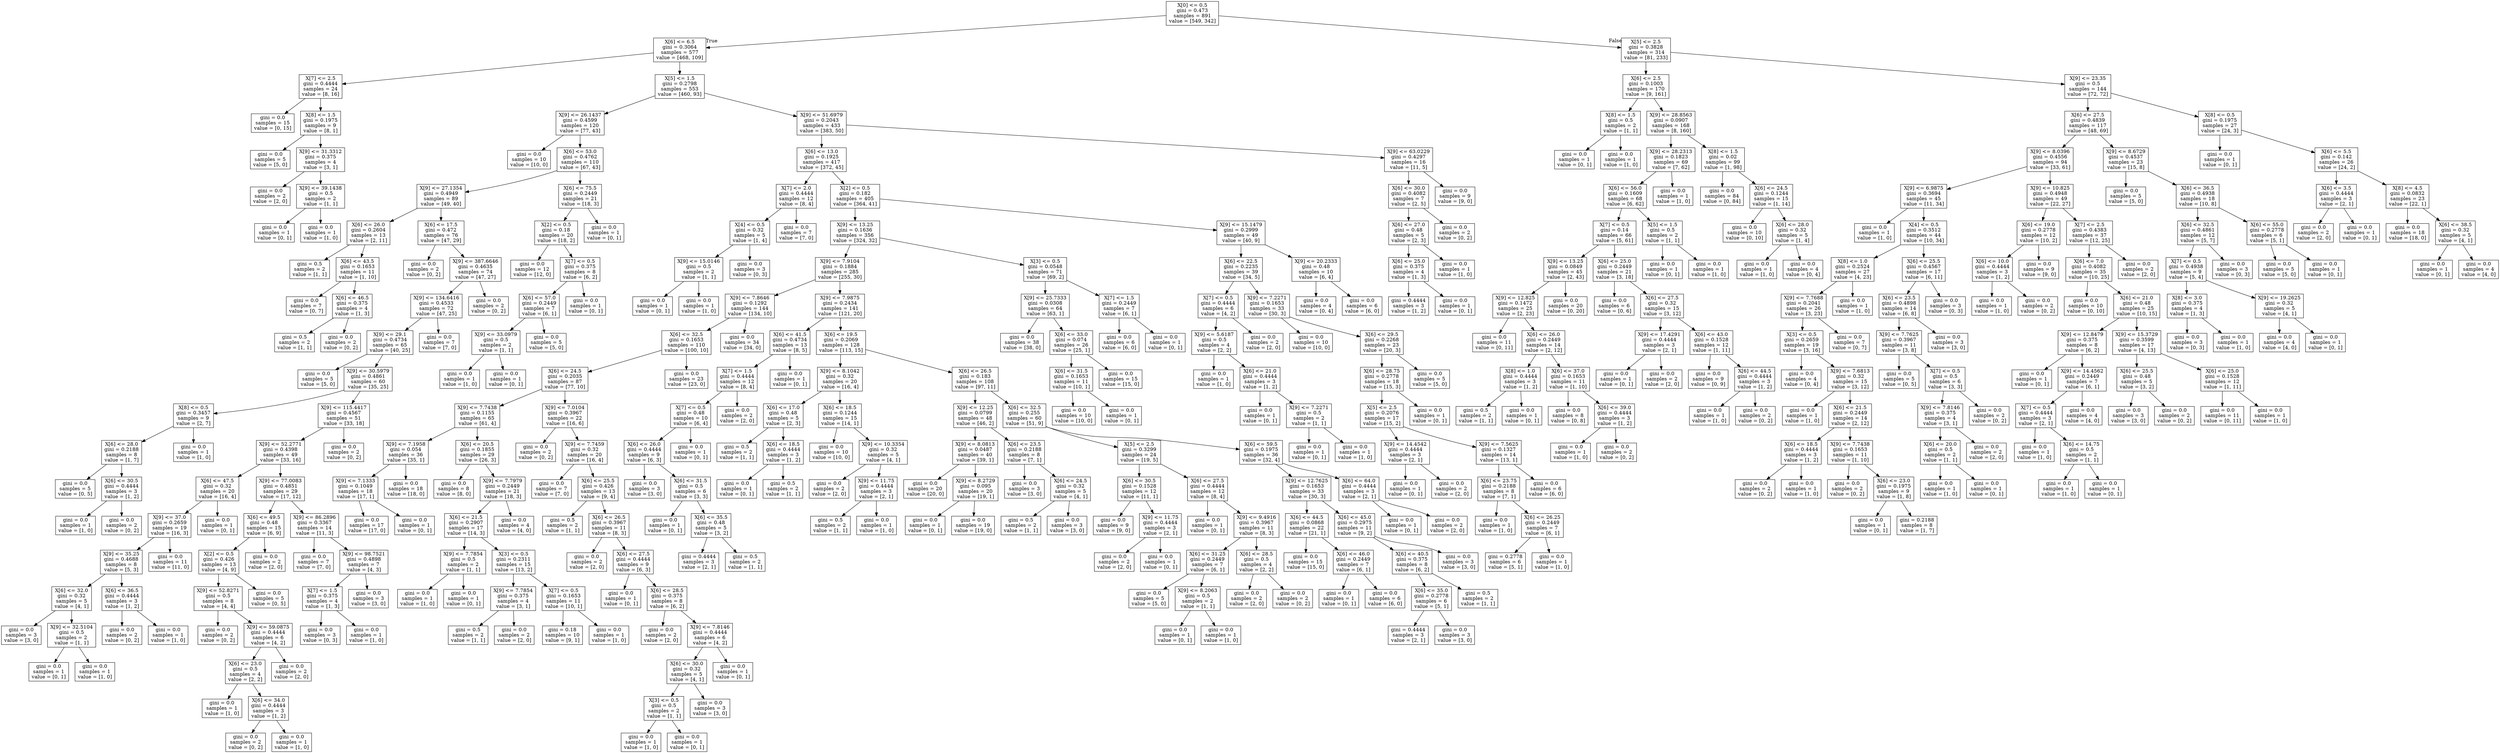 digraph Tree {
node [shape=box] ;
0 [label="X[0] <= 0.5\ngini = 0.473\nsamples = 891\nvalue = [549, 342]"] ;
1 [label="X[6] <= 6.5\ngini = 0.3064\nsamples = 577\nvalue = [468, 109]"] ;
0 -> 1 [labeldistance=2.5, labelangle=45, headlabel="True"] ;
2 [label="X[7] <= 2.5\ngini = 0.4444\nsamples = 24\nvalue = [8, 16]"] ;
1 -> 2 ;
3 [label="gini = 0.0\nsamples = 15\nvalue = [0, 15]"] ;
2 -> 3 ;
4 [label="X[8] <= 1.5\ngini = 0.1975\nsamples = 9\nvalue = [8, 1]"] ;
2 -> 4 ;
5 [label="gini = 0.0\nsamples = 5\nvalue = [5, 0]"] ;
4 -> 5 ;
6 [label="X[9] <= 31.3312\ngini = 0.375\nsamples = 4\nvalue = [3, 1]"] ;
4 -> 6 ;
7 [label="gini = 0.0\nsamples = 2\nvalue = [2, 0]"] ;
6 -> 7 ;
8 [label="X[9] <= 39.1438\ngini = 0.5\nsamples = 2\nvalue = [1, 1]"] ;
6 -> 8 ;
9 [label="gini = 0.0\nsamples = 1\nvalue = [0, 1]"] ;
8 -> 9 ;
10 [label="gini = 0.0\nsamples = 1\nvalue = [1, 0]"] ;
8 -> 10 ;
11 [label="X[5] <= 1.5\ngini = 0.2798\nsamples = 553\nvalue = [460, 93]"] ;
1 -> 11 ;
12 [label="X[9] <= 26.1437\ngini = 0.4599\nsamples = 120\nvalue = [77, 43]"] ;
11 -> 12 ;
13 [label="gini = 0.0\nsamples = 10\nvalue = [10, 0]"] ;
12 -> 13 ;
14 [label="X[6] <= 53.0\ngini = 0.4762\nsamples = 110\nvalue = [67, 43]"] ;
12 -> 14 ;
15 [label="X[9] <= 27.1354\ngini = 0.4949\nsamples = 89\nvalue = [49, 40]"] ;
14 -> 15 ;
16 [label="X[6] <= 26.0\ngini = 0.2604\nsamples = 13\nvalue = [2, 11]"] ;
15 -> 16 ;
17 [label="gini = 0.5\nsamples = 2\nvalue = [1, 1]"] ;
16 -> 17 ;
18 [label="X[6] <= 43.5\ngini = 0.1653\nsamples = 11\nvalue = [1, 10]"] ;
16 -> 18 ;
19 [label="gini = 0.0\nsamples = 7\nvalue = [0, 7]"] ;
18 -> 19 ;
20 [label="X[6] <= 46.5\ngini = 0.375\nsamples = 4\nvalue = [1, 3]"] ;
18 -> 20 ;
21 [label="gini = 0.5\nsamples = 2\nvalue = [1, 1]"] ;
20 -> 21 ;
22 [label="gini = 0.0\nsamples = 2\nvalue = [0, 2]"] ;
20 -> 22 ;
23 [label="X[6] <= 17.5\ngini = 0.472\nsamples = 76\nvalue = [47, 29]"] ;
15 -> 23 ;
24 [label="gini = 0.0\nsamples = 2\nvalue = [0, 2]"] ;
23 -> 24 ;
25 [label="X[9] <= 387.6646\ngini = 0.4635\nsamples = 74\nvalue = [47, 27]"] ;
23 -> 25 ;
26 [label="X[9] <= 134.6416\ngini = 0.4533\nsamples = 72\nvalue = [47, 25]"] ;
25 -> 26 ;
27 [label="X[9] <= 29.1\ngini = 0.4734\nsamples = 65\nvalue = [40, 25]"] ;
26 -> 27 ;
28 [label="gini = 0.0\nsamples = 5\nvalue = [5, 0]"] ;
27 -> 28 ;
29 [label="X[9] <= 30.5979\ngini = 0.4861\nsamples = 60\nvalue = [35, 25]"] ;
27 -> 29 ;
30 [label="X[8] <= 0.5\ngini = 0.3457\nsamples = 9\nvalue = [2, 7]"] ;
29 -> 30 ;
31 [label="X[6] <= 28.0\ngini = 0.2188\nsamples = 8\nvalue = [1, 7]"] ;
30 -> 31 ;
32 [label="gini = 0.0\nsamples = 5\nvalue = [0, 5]"] ;
31 -> 32 ;
33 [label="X[6] <= 30.5\ngini = 0.4444\nsamples = 3\nvalue = [1, 2]"] ;
31 -> 33 ;
34 [label="gini = 0.0\nsamples = 1\nvalue = [1, 0]"] ;
33 -> 34 ;
35 [label="gini = 0.0\nsamples = 2\nvalue = [0, 2]"] ;
33 -> 35 ;
36 [label="gini = 0.0\nsamples = 1\nvalue = [1, 0]"] ;
30 -> 36 ;
37 [label="X[9] <= 115.4417\ngini = 0.4567\nsamples = 51\nvalue = [33, 18]"] ;
29 -> 37 ;
38 [label="X[9] <= 52.2771\ngini = 0.4398\nsamples = 49\nvalue = [33, 16]"] ;
37 -> 38 ;
39 [label="X[6] <= 47.5\ngini = 0.32\nsamples = 20\nvalue = [16, 4]"] ;
38 -> 39 ;
40 [label="X[9] <= 37.0\ngini = 0.2659\nsamples = 19\nvalue = [16, 3]"] ;
39 -> 40 ;
41 [label="X[9] <= 35.25\ngini = 0.4688\nsamples = 8\nvalue = [5, 3]"] ;
40 -> 41 ;
42 [label="X[6] <= 32.0\ngini = 0.32\nsamples = 5\nvalue = [4, 1]"] ;
41 -> 42 ;
43 [label="gini = 0.0\nsamples = 3\nvalue = [3, 0]"] ;
42 -> 43 ;
44 [label="X[9] <= 32.5104\ngini = 0.5\nsamples = 2\nvalue = [1, 1]"] ;
42 -> 44 ;
45 [label="gini = 0.0\nsamples = 1\nvalue = [0, 1]"] ;
44 -> 45 ;
46 [label="gini = 0.0\nsamples = 1\nvalue = [1, 0]"] ;
44 -> 46 ;
47 [label="X[6] <= 36.5\ngini = 0.4444\nsamples = 3\nvalue = [1, 2]"] ;
41 -> 47 ;
48 [label="gini = 0.0\nsamples = 2\nvalue = [0, 2]"] ;
47 -> 48 ;
49 [label="gini = 0.0\nsamples = 1\nvalue = [1, 0]"] ;
47 -> 49 ;
50 [label="gini = 0.0\nsamples = 11\nvalue = [11, 0]"] ;
40 -> 50 ;
51 [label="gini = 0.0\nsamples = 1\nvalue = [0, 1]"] ;
39 -> 51 ;
52 [label="X[9] <= 77.0083\ngini = 0.4851\nsamples = 29\nvalue = [17, 12]"] ;
38 -> 52 ;
53 [label="X[6] <= 49.5\ngini = 0.48\nsamples = 15\nvalue = [6, 9]"] ;
52 -> 53 ;
54 [label="X[2] <= 0.5\ngini = 0.426\nsamples = 13\nvalue = [4, 9]"] ;
53 -> 54 ;
55 [label="X[9] <= 52.8271\ngini = 0.5\nsamples = 8\nvalue = [4, 4]"] ;
54 -> 55 ;
56 [label="gini = 0.0\nsamples = 2\nvalue = [0, 2]"] ;
55 -> 56 ;
57 [label="X[9] <= 59.0875\ngini = 0.4444\nsamples = 6\nvalue = [4, 2]"] ;
55 -> 57 ;
58 [label="X[6] <= 23.0\ngini = 0.5\nsamples = 4\nvalue = [2, 2]"] ;
57 -> 58 ;
59 [label="gini = 0.0\nsamples = 1\nvalue = [1, 0]"] ;
58 -> 59 ;
60 [label="X[6] <= 34.0\ngini = 0.4444\nsamples = 3\nvalue = [1, 2]"] ;
58 -> 60 ;
61 [label="gini = 0.0\nsamples = 2\nvalue = [0, 2]"] ;
60 -> 61 ;
62 [label="gini = 0.0\nsamples = 1\nvalue = [1, 0]"] ;
60 -> 62 ;
63 [label="gini = 0.0\nsamples = 2\nvalue = [2, 0]"] ;
57 -> 63 ;
64 [label="gini = 0.0\nsamples = 5\nvalue = [0, 5]"] ;
54 -> 64 ;
65 [label="gini = 0.0\nsamples = 2\nvalue = [2, 0]"] ;
53 -> 65 ;
66 [label="X[9] <= 86.2896\ngini = 0.3367\nsamples = 14\nvalue = [11, 3]"] ;
52 -> 66 ;
67 [label="gini = 0.0\nsamples = 7\nvalue = [7, 0]"] ;
66 -> 67 ;
68 [label="X[9] <= 98.7521\ngini = 0.4898\nsamples = 7\nvalue = [4, 3]"] ;
66 -> 68 ;
69 [label="X[7] <= 1.5\ngini = 0.375\nsamples = 4\nvalue = [1, 3]"] ;
68 -> 69 ;
70 [label="gini = 0.0\nsamples = 3\nvalue = [0, 3]"] ;
69 -> 70 ;
71 [label="gini = 0.0\nsamples = 1\nvalue = [1, 0]"] ;
69 -> 71 ;
72 [label="gini = 0.0\nsamples = 3\nvalue = [3, 0]"] ;
68 -> 72 ;
73 [label="gini = 0.0\nsamples = 2\nvalue = [0, 2]"] ;
37 -> 73 ;
74 [label="gini = 0.0\nsamples = 7\nvalue = [7, 0]"] ;
26 -> 74 ;
75 [label="gini = 0.0\nsamples = 2\nvalue = [0, 2]"] ;
25 -> 75 ;
76 [label="X[6] <= 75.5\ngini = 0.2449\nsamples = 21\nvalue = [18, 3]"] ;
14 -> 76 ;
77 [label="X[2] <= 0.5\ngini = 0.18\nsamples = 20\nvalue = [18, 2]"] ;
76 -> 77 ;
78 [label="gini = 0.0\nsamples = 12\nvalue = [12, 0]"] ;
77 -> 78 ;
79 [label="X[7] <= 0.5\ngini = 0.375\nsamples = 8\nvalue = [6, 2]"] ;
77 -> 79 ;
80 [label="X[6] <= 57.0\ngini = 0.2449\nsamples = 7\nvalue = [6, 1]"] ;
79 -> 80 ;
81 [label="X[9] <= 33.0979\ngini = 0.5\nsamples = 2\nvalue = [1, 1]"] ;
80 -> 81 ;
82 [label="gini = 0.0\nsamples = 1\nvalue = [1, 0]"] ;
81 -> 82 ;
83 [label="gini = 0.0\nsamples = 1\nvalue = [0, 1]"] ;
81 -> 83 ;
84 [label="gini = 0.0\nsamples = 5\nvalue = [5, 0]"] ;
80 -> 84 ;
85 [label="gini = 0.0\nsamples = 1\nvalue = [0, 1]"] ;
79 -> 85 ;
86 [label="gini = 0.0\nsamples = 1\nvalue = [0, 1]"] ;
76 -> 86 ;
87 [label="X[9] <= 51.6979\ngini = 0.2043\nsamples = 433\nvalue = [383, 50]"] ;
11 -> 87 ;
88 [label="X[6] <= 13.0\ngini = 0.1925\nsamples = 417\nvalue = [372, 45]"] ;
87 -> 88 ;
89 [label="X[7] <= 2.0\ngini = 0.4444\nsamples = 12\nvalue = [8, 4]"] ;
88 -> 89 ;
90 [label="X[4] <= 0.5\ngini = 0.32\nsamples = 5\nvalue = [1, 4]"] ;
89 -> 90 ;
91 [label="X[9] <= 15.0146\ngini = 0.5\nsamples = 2\nvalue = [1, 1]"] ;
90 -> 91 ;
92 [label="gini = 0.0\nsamples = 1\nvalue = [0, 1]"] ;
91 -> 92 ;
93 [label="gini = 0.0\nsamples = 1\nvalue = [1, 0]"] ;
91 -> 93 ;
94 [label="gini = 0.0\nsamples = 3\nvalue = [0, 3]"] ;
90 -> 94 ;
95 [label="gini = 0.0\nsamples = 7\nvalue = [7, 0]"] ;
89 -> 95 ;
96 [label="X[2] <= 0.5\ngini = 0.182\nsamples = 405\nvalue = [364, 41]"] ;
88 -> 96 ;
97 [label="X[9] <= 13.25\ngini = 0.1636\nsamples = 356\nvalue = [324, 32]"] ;
96 -> 97 ;
98 [label="X[9] <= 7.9104\ngini = 0.1884\nsamples = 285\nvalue = [255, 30]"] ;
97 -> 98 ;
99 [label="X[9] <= 7.8646\ngini = 0.1292\nsamples = 144\nvalue = [134, 10]"] ;
98 -> 99 ;
100 [label="X[6] <= 32.5\ngini = 0.1653\nsamples = 110\nvalue = [100, 10]"] ;
99 -> 100 ;
101 [label="X[6] <= 24.5\ngini = 0.2035\nsamples = 87\nvalue = [77, 10]"] ;
100 -> 101 ;
102 [label="X[9] <= 7.7438\ngini = 0.1155\nsamples = 65\nvalue = [61, 4]"] ;
101 -> 102 ;
103 [label="X[9] <= 7.1958\ngini = 0.054\nsamples = 36\nvalue = [35, 1]"] ;
102 -> 103 ;
104 [label="X[9] <= 7.1333\ngini = 0.1049\nsamples = 18\nvalue = [17, 1]"] ;
103 -> 104 ;
105 [label="gini = 0.0\nsamples = 17\nvalue = [17, 0]"] ;
104 -> 105 ;
106 [label="gini = 0.0\nsamples = 1\nvalue = [0, 1]"] ;
104 -> 106 ;
107 [label="gini = 0.0\nsamples = 18\nvalue = [18, 0]"] ;
103 -> 107 ;
108 [label="X[6] <= 20.5\ngini = 0.1855\nsamples = 29\nvalue = [26, 3]"] ;
102 -> 108 ;
109 [label="gini = 0.0\nsamples = 8\nvalue = [8, 0]"] ;
108 -> 109 ;
110 [label="X[9] <= 7.7979\ngini = 0.2449\nsamples = 21\nvalue = [18, 3]"] ;
108 -> 110 ;
111 [label="X[6] <= 21.5\ngini = 0.2907\nsamples = 17\nvalue = [14, 3]"] ;
110 -> 111 ;
112 [label="X[9] <= 7.7854\ngini = 0.5\nsamples = 2\nvalue = [1, 1]"] ;
111 -> 112 ;
113 [label="gini = 0.0\nsamples = 1\nvalue = [1, 0]"] ;
112 -> 113 ;
114 [label="gini = 0.0\nsamples = 1\nvalue = [0, 1]"] ;
112 -> 114 ;
115 [label="X[3] <= 0.5\ngini = 0.2311\nsamples = 15\nvalue = [13, 2]"] ;
111 -> 115 ;
116 [label="X[9] <= 7.7854\ngini = 0.375\nsamples = 4\nvalue = [3, 1]"] ;
115 -> 116 ;
117 [label="gini = 0.5\nsamples = 2\nvalue = [1, 1]"] ;
116 -> 117 ;
118 [label="gini = 0.0\nsamples = 2\nvalue = [2, 0]"] ;
116 -> 118 ;
119 [label="X[7] <= 0.5\ngini = 0.1653\nsamples = 11\nvalue = [10, 1]"] ;
115 -> 119 ;
120 [label="gini = 0.18\nsamples = 10\nvalue = [9, 1]"] ;
119 -> 120 ;
121 [label="gini = 0.0\nsamples = 1\nvalue = [1, 0]"] ;
119 -> 121 ;
122 [label="gini = 0.0\nsamples = 4\nvalue = [4, 0]"] ;
110 -> 122 ;
123 [label="X[9] <= 7.0104\ngini = 0.3967\nsamples = 22\nvalue = [16, 6]"] ;
101 -> 123 ;
124 [label="gini = 0.0\nsamples = 2\nvalue = [0, 2]"] ;
123 -> 124 ;
125 [label="X[9] <= 7.7459\ngini = 0.32\nsamples = 20\nvalue = [16, 4]"] ;
123 -> 125 ;
126 [label="gini = 0.0\nsamples = 7\nvalue = [7, 0]"] ;
125 -> 126 ;
127 [label="X[6] <= 25.5\ngini = 0.426\nsamples = 13\nvalue = [9, 4]"] ;
125 -> 127 ;
128 [label="gini = 0.5\nsamples = 2\nvalue = [1, 1]"] ;
127 -> 128 ;
129 [label="X[6] <= 26.5\ngini = 0.3967\nsamples = 11\nvalue = [8, 3]"] ;
127 -> 129 ;
130 [label="gini = 0.0\nsamples = 2\nvalue = [2, 0]"] ;
129 -> 130 ;
131 [label="X[6] <= 27.5\ngini = 0.4444\nsamples = 9\nvalue = [6, 3]"] ;
129 -> 131 ;
132 [label="gini = 0.0\nsamples = 1\nvalue = [0, 1]"] ;
131 -> 132 ;
133 [label="X[6] <= 28.5\ngini = 0.375\nsamples = 8\nvalue = [6, 2]"] ;
131 -> 133 ;
134 [label="gini = 0.0\nsamples = 2\nvalue = [2, 0]"] ;
133 -> 134 ;
135 [label="X[9] <= 7.8146\ngini = 0.4444\nsamples = 6\nvalue = [4, 2]"] ;
133 -> 135 ;
136 [label="X[6] <= 30.0\ngini = 0.32\nsamples = 5\nvalue = [4, 1]"] ;
135 -> 136 ;
137 [label="X[3] <= 0.5\ngini = 0.5\nsamples = 2\nvalue = [1, 1]"] ;
136 -> 137 ;
138 [label="gini = 0.0\nsamples = 1\nvalue = [1, 0]"] ;
137 -> 138 ;
139 [label="gini = 0.0\nsamples = 1\nvalue = [0, 1]"] ;
137 -> 139 ;
140 [label="gini = 0.0\nsamples = 3\nvalue = [3, 0]"] ;
136 -> 140 ;
141 [label="gini = 0.0\nsamples = 1\nvalue = [0, 1]"] ;
135 -> 141 ;
142 [label="gini = 0.0\nsamples = 23\nvalue = [23, 0]"] ;
100 -> 142 ;
143 [label="gini = 0.0\nsamples = 34\nvalue = [34, 0]"] ;
99 -> 143 ;
144 [label="X[9] <= 7.9875\ngini = 0.2434\nsamples = 141\nvalue = [121, 20]"] ;
98 -> 144 ;
145 [label="X[6] <= 41.5\ngini = 0.4734\nsamples = 13\nvalue = [8, 5]"] ;
144 -> 145 ;
146 [label="X[7] <= 1.5\ngini = 0.4444\nsamples = 12\nvalue = [8, 4]"] ;
145 -> 146 ;
147 [label="X[7] <= 0.5\ngini = 0.48\nsamples = 10\nvalue = [6, 4]"] ;
146 -> 147 ;
148 [label="X[6] <= 26.0\ngini = 0.4444\nsamples = 9\nvalue = [6, 3]"] ;
147 -> 148 ;
149 [label="gini = 0.0\nsamples = 3\nvalue = [3, 0]"] ;
148 -> 149 ;
150 [label="X[6] <= 31.5\ngini = 0.5\nsamples = 6\nvalue = [3, 3]"] ;
148 -> 150 ;
151 [label="gini = 0.0\nsamples = 1\nvalue = [0, 1]"] ;
150 -> 151 ;
152 [label="X[6] <= 35.5\ngini = 0.48\nsamples = 5\nvalue = [3, 2]"] ;
150 -> 152 ;
153 [label="gini = 0.4444\nsamples = 3\nvalue = [2, 1]"] ;
152 -> 153 ;
154 [label="gini = 0.5\nsamples = 2\nvalue = [1, 1]"] ;
152 -> 154 ;
155 [label="gini = 0.0\nsamples = 1\nvalue = [0, 1]"] ;
147 -> 155 ;
156 [label="gini = 0.0\nsamples = 2\nvalue = [2, 0]"] ;
146 -> 156 ;
157 [label="gini = 0.0\nsamples = 1\nvalue = [0, 1]"] ;
145 -> 157 ;
158 [label="X[6] <= 19.5\ngini = 0.2069\nsamples = 128\nvalue = [113, 15]"] ;
144 -> 158 ;
159 [label="X[9] <= 8.1042\ngini = 0.32\nsamples = 20\nvalue = [16, 4]"] ;
158 -> 159 ;
160 [label="X[6] <= 17.0\ngini = 0.48\nsamples = 5\nvalue = [2, 3]"] ;
159 -> 160 ;
161 [label="gini = 0.5\nsamples = 2\nvalue = [1, 1]"] ;
160 -> 161 ;
162 [label="X[6] <= 18.5\ngini = 0.4444\nsamples = 3\nvalue = [1, 2]"] ;
160 -> 162 ;
163 [label="gini = 0.0\nsamples = 1\nvalue = [0, 1]"] ;
162 -> 163 ;
164 [label="gini = 0.5\nsamples = 2\nvalue = [1, 1]"] ;
162 -> 164 ;
165 [label="X[6] <= 18.5\ngini = 0.1244\nsamples = 15\nvalue = [14, 1]"] ;
159 -> 165 ;
166 [label="gini = 0.0\nsamples = 10\nvalue = [10, 0]"] ;
165 -> 166 ;
167 [label="X[9] <= 10.3354\ngini = 0.32\nsamples = 5\nvalue = [4, 1]"] ;
165 -> 167 ;
168 [label="gini = 0.0\nsamples = 2\nvalue = [2, 0]"] ;
167 -> 168 ;
169 [label="X[9] <= 11.75\ngini = 0.4444\nsamples = 3\nvalue = [2, 1]"] ;
167 -> 169 ;
170 [label="gini = 0.5\nsamples = 2\nvalue = [1, 1]"] ;
169 -> 170 ;
171 [label="gini = 0.0\nsamples = 1\nvalue = [1, 0]"] ;
169 -> 171 ;
172 [label="X[6] <= 26.5\ngini = 0.183\nsamples = 108\nvalue = [97, 11]"] ;
158 -> 172 ;
173 [label="X[9] <= 12.25\ngini = 0.0799\nsamples = 48\nvalue = [46, 2]"] ;
172 -> 173 ;
174 [label="X[9] <= 8.0813\ngini = 0.0487\nsamples = 40\nvalue = [39, 1]"] ;
173 -> 174 ;
175 [label="gini = 0.0\nsamples = 20\nvalue = [20, 0]"] ;
174 -> 175 ;
176 [label="X[9] <= 8.2729\ngini = 0.095\nsamples = 20\nvalue = [19, 1]"] ;
174 -> 176 ;
177 [label="gini = 0.0\nsamples = 1\nvalue = [0, 1]"] ;
176 -> 177 ;
178 [label="gini = 0.0\nsamples = 19\nvalue = [19, 0]"] ;
176 -> 178 ;
179 [label="X[6] <= 23.5\ngini = 0.2188\nsamples = 8\nvalue = [7, 1]"] ;
173 -> 179 ;
180 [label="gini = 0.0\nsamples = 3\nvalue = [3, 0]"] ;
179 -> 180 ;
181 [label="X[6] <= 24.5\ngini = 0.32\nsamples = 5\nvalue = [4, 1]"] ;
179 -> 181 ;
182 [label="gini = 0.5\nsamples = 2\nvalue = [1, 1]"] ;
181 -> 182 ;
183 [label="gini = 0.0\nsamples = 3\nvalue = [3, 0]"] ;
181 -> 183 ;
184 [label="X[6] <= 32.5\ngini = 0.255\nsamples = 60\nvalue = [51, 9]"] ;
172 -> 184 ;
185 [label="X[5] <= 2.5\ngini = 0.3299\nsamples = 24\nvalue = [19, 5]"] ;
184 -> 185 ;
186 [label="X[6] <= 30.5\ngini = 0.1528\nsamples = 12\nvalue = [11, 1]"] ;
185 -> 186 ;
187 [label="gini = 0.0\nsamples = 9\nvalue = [9, 0]"] ;
186 -> 187 ;
188 [label="X[9] <= 11.75\ngini = 0.4444\nsamples = 3\nvalue = [2, 1]"] ;
186 -> 188 ;
189 [label="gini = 0.0\nsamples = 2\nvalue = [2, 0]"] ;
188 -> 189 ;
190 [label="gini = 0.0\nsamples = 1\nvalue = [0, 1]"] ;
188 -> 190 ;
191 [label="X[6] <= 27.5\ngini = 0.4444\nsamples = 12\nvalue = [8, 4]"] ;
185 -> 191 ;
192 [label="gini = 0.0\nsamples = 1\nvalue = [0, 1]"] ;
191 -> 192 ;
193 [label="X[9] <= 9.4916\ngini = 0.3967\nsamples = 11\nvalue = [8, 3]"] ;
191 -> 193 ;
194 [label="X[6] <= 31.25\ngini = 0.2449\nsamples = 7\nvalue = [6, 1]"] ;
193 -> 194 ;
195 [label="gini = 0.0\nsamples = 5\nvalue = [5, 0]"] ;
194 -> 195 ;
196 [label="X[9] <= 8.2063\ngini = 0.5\nsamples = 2\nvalue = [1, 1]"] ;
194 -> 196 ;
197 [label="gini = 0.0\nsamples = 1\nvalue = [0, 1]"] ;
196 -> 197 ;
198 [label="gini = 0.0\nsamples = 1\nvalue = [1, 0]"] ;
196 -> 198 ;
199 [label="X[6] <= 28.5\ngini = 0.5\nsamples = 4\nvalue = [2, 2]"] ;
193 -> 199 ;
200 [label="gini = 0.0\nsamples = 2\nvalue = [2, 0]"] ;
199 -> 200 ;
201 [label="gini = 0.0\nsamples = 2\nvalue = [0, 2]"] ;
199 -> 201 ;
202 [label="X[6] <= 59.5\ngini = 0.1975\nsamples = 36\nvalue = [32, 4]"] ;
184 -> 202 ;
203 [label="X[9] <= 12.7625\ngini = 0.1653\nsamples = 33\nvalue = [30, 3]"] ;
202 -> 203 ;
204 [label="X[6] <= 44.5\ngini = 0.0868\nsamples = 22\nvalue = [21, 1]"] ;
203 -> 204 ;
205 [label="gini = 0.0\nsamples = 15\nvalue = [15, 0]"] ;
204 -> 205 ;
206 [label="X[6] <= 46.0\ngini = 0.2449\nsamples = 7\nvalue = [6, 1]"] ;
204 -> 206 ;
207 [label="gini = 0.0\nsamples = 1\nvalue = [0, 1]"] ;
206 -> 207 ;
208 [label="gini = 0.0\nsamples = 6\nvalue = [6, 0]"] ;
206 -> 208 ;
209 [label="X[6] <= 45.0\ngini = 0.2975\nsamples = 11\nvalue = [9, 2]"] ;
203 -> 209 ;
210 [label="X[6] <= 40.5\ngini = 0.375\nsamples = 8\nvalue = [6, 2]"] ;
209 -> 210 ;
211 [label="X[6] <= 35.0\ngini = 0.2778\nsamples = 6\nvalue = [5, 1]"] ;
210 -> 211 ;
212 [label="gini = 0.4444\nsamples = 3\nvalue = [2, 1]"] ;
211 -> 212 ;
213 [label="gini = 0.0\nsamples = 3\nvalue = [3, 0]"] ;
211 -> 213 ;
214 [label="gini = 0.5\nsamples = 2\nvalue = [1, 1]"] ;
210 -> 214 ;
215 [label="gini = 0.0\nsamples = 3\nvalue = [3, 0]"] ;
209 -> 215 ;
216 [label="X[6] <= 64.0\ngini = 0.4444\nsamples = 3\nvalue = [2, 1]"] ;
202 -> 216 ;
217 [label="gini = 0.0\nsamples = 1\nvalue = [0, 1]"] ;
216 -> 217 ;
218 [label="gini = 0.0\nsamples = 2\nvalue = [2, 0]"] ;
216 -> 218 ;
219 [label="X[3] <= 0.5\ngini = 0.0548\nsamples = 71\nvalue = [69, 2]"] ;
97 -> 219 ;
220 [label="X[9] <= 25.7333\ngini = 0.0308\nsamples = 64\nvalue = [63, 1]"] ;
219 -> 220 ;
221 [label="gini = 0.0\nsamples = 38\nvalue = [38, 0]"] ;
220 -> 221 ;
222 [label="X[6] <= 33.0\ngini = 0.074\nsamples = 26\nvalue = [25, 1]"] ;
220 -> 222 ;
223 [label="X[6] <= 31.5\ngini = 0.1653\nsamples = 11\nvalue = [10, 1]"] ;
222 -> 223 ;
224 [label="gini = 0.0\nsamples = 10\nvalue = [10, 0]"] ;
223 -> 224 ;
225 [label="gini = 0.0\nsamples = 1\nvalue = [0, 1]"] ;
223 -> 225 ;
226 [label="gini = 0.0\nsamples = 15\nvalue = [15, 0]"] ;
222 -> 226 ;
227 [label="X[7] <= 1.5\ngini = 0.2449\nsamples = 7\nvalue = [6, 1]"] ;
219 -> 227 ;
228 [label="gini = 0.0\nsamples = 6\nvalue = [6, 0]"] ;
227 -> 228 ;
229 [label="gini = 0.0\nsamples = 1\nvalue = [0, 1]"] ;
227 -> 229 ;
230 [label="X[9] <= 15.1479\ngini = 0.2999\nsamples = 49\nvalue = [40, 9]"] ;
96 -> 230 ;
231 [label="X[6] <= 22.5\ngini = 0.2235\nsamples = 39\nvalue = [34, 5]"] ;
230 -> 231 ;
232 [label="X[7] <= 0.5\ngini = 0.4444\nsamples = 6\nvalue = [4, 2]"] ;
231 -> 232 ;
233 [label="X[9] <= 5.6187\ngini = 0.5\nsamples = 4\nvalue = [2, 2]"] ;
232 -> 233 ;
234 [label="gini = 0.0\nsamples = 1\nvalue = [1, 0]"] ;
233 -> 234 ;
235 [label="X[6] <= 21.0\ngini = 0.4444\nsamples = 3\nvalue = [1, 2]"] ;
233 -> 235 ;
236 [label="gini = 0.0\nsamples = 1\nvalue = [0, 1]"] ;
235 -> 236 ;
237 [label="X[9] <= 7.2271\ngini = 0.5\nsamples = 2\nvalue = [1, 1]"] ;
235 -> 237 ;
238 [label="gini = 0.0\nsamples = 1\nvalue = [0, 1]"] ;
237 -> 238 ;
239 [label="gini = 0.0\nsamples = 1\nvalue = [1, 0]"] ;
237 -> 239 ;
240 [label="gini = 0.0\nsamples = 2\nvalue = [2, 0]"] ;
232 -> 240 ;
241 [label="X[9] <= 7.2271\ngini = 0.1653\nsamples = 33\nvalue = [30, 3]"] ;
231 -> 241 ;
242 [label="gini = 0.0\nsamples = 10\nvalue = [10, 0]"] ;
241 -> 242 ;
243 [label="X[6] <= 29.5\ngini = 0.2268\nsamples = 23\nvalue = [20, 3]"] ;
241 -> 243 ;
244 [label="X[6] <= 28.75\ngini = 0.2778\nsamples = 18\nvalue = [15, 3]"] ;
243 -> 244 ;
245 [label="X[5] <= 2.5\ngini = 0.2076\nsamples = 17\nvalue = [15, 2]"] ;
244 -> 245 ;
246 [label="X[9] <= 14.4542\ngini = 0.4444\nsamples = 3\nvalue = [2, 1]"] ;
245 -> 246 ;
247 [label="gini = 0.0\nsamples = 1\nvalue = [0, 1]"] ;
246 -> 247 ;
248 [label="gini = 0.0\nsamples = 2\nvalue = [2, 0]"] ;
246 -> 248 ;
249 [label="X[9] <= 7.5625\ngini = 0.1327\nsamples = 14\nvalue = [13, 1]"] ;
245 -> 249 ;
250 [label="X[6] <= 23.75\ngini = 0.2188\nsamples = 8\nvalue = [7, 1]"] ;
249 -> 250 ;
251 [label="gini = 0.0\nsamples = 1\nvalue = [1, 0]"] ;
250 -> 251 ;
252 [label="X[6] <= 26.25\ngini = 0.2449\nsamples = 7\nvalue = [6, 1]"] ;
250 -> 252 ;
253 [label="gini = 0.2778\nsamples = 6\nvalue = [5, 1]"] ;
252 -> 253 ;
254 [label="gini = 0.0\nsamples = 1\nvalue = [1, 0]"] ;
252 -> 254 ;
255 [label="gini = 0.0\nsamples = 6\nvalue = [6, 0]"] ;
249 -> 255 ;
256 [label="gini = 0.0\nsamples = 1\nvalue = [0, 1]"] ;
244 -> 256 ;
257 [label="gini = 0.0\nsamples = 5\nvalue = [5, 0]"] ;
243 -> 257 ;
258 [label="X[9] <= 20.2333\ngini = 0.48\nsamples = 10\nvalue = [6, 4]"] ;
230 -> 258 ;
259 [label="gini = 0.0\nsamples = 4\nvalue = [0, 4]"] ;
258 -> 259 ;
260 [label="gini = 0.0\nsamples = 6\nvalue = [6, 0]"] ;
258 -> 260 ;
261 [label="X[9] <= 63.0229\ngini = 0.4297\nsamples = 16\nvalue = [11, 5]"] ;
87 -> 261 ;
262 [label="X[6] <= 30.0\ngini = 0.4082\nsamples = 7\nvalue = [2, 5]"] ;
261 -> 262 ;
263 [label="X[6] <= 27.0\ngini = 0.48\nsamples = 5\nvalue = [2, 3]"] ;
262 -> 263 ;
264 [label="X[6] <= 25.0\ngini = 0.375\nsamples = 4\nvalue = [1, 3]"] ;
263 -> 264 ;
265 [label="gini = 0.4444\nsamples = 3\nvalue = [1, 2]"] ;
264 -> 265 ;
266 [label="gini = 0.0\nsamples = 1\nvalue = [0, 1]"] ;
264 -> 266 ;
267 [label="gini = 0.0\nsamples = 1\nvalue = [1, 0]"] ;
263 -> 267 ;
268 [label="gini = 0.0\nsamples = 2\nvalue = [0, 2]"] ;
262 -> 268 ;
269 [label="gini = 0.0\nsamples = 9\nvalue = [9, 0]"] ;
261 -> 269 ;
270 [label="X[5] <= 2.5\ngini = 0.3828\nsamples = 314\nvalue = [81, 233]"] ;
0 -> 270 [labeldistance=2.5, labelangle=-45, headlabel="False"] ;
271 [label="X[6] <= 2.5\ngini = 0.1003\nsamples = 170\nvalue = [9, 161]"] ;
270 -> 271 ;
272 [label="X[8] <= 1.5\ngini = 0.5\nsamples = 2\nvalue = [1, 1]"] ;
271 -> 272 ;
273 [label="gini = 0.0\nsamples = 1\nvalue = [0, 1]"] ;
272 -> 273 ;
274 [label="gini = 0.0\nsamples = 1\nvalue = [1, 0]"] ;
272 -> 274 ;
275 [label="X[9] <= 28.8563\ngini = 0.0907\nsamples = 168\nvalue = [8, 160]"] ;
271 -> 275 ;
276 [label="X[9] <= 28.2313\ngini = 0.1823\nsamples = 69\nvalue = [7, 62]"] ;
275 -> 276 ;
277 [label="X[6] <= 56.0\ngini = 0.1609\nsamples = 68\nvalue = [6, 62]"] ;
276 -> 277 ;
278 [label="X[7] <= 0.5\ngini = 0.14\nsamples = 66\nvalue = [5, 61]"] ;
277 -> 278 ;
279 [label="X[9] <= 13.25\ngini = 0.0849\nsamples = 45\nvalue = [2, 43]"] ;
278 -> 279 ;
280 [label="X[9] <= 12.825\ngini = 0.1472\nsamples = 25\nvalue = [2, 23]"] ;
279 -> 280 ;
281 [label="gini = 0.0\nsamples = 11\nvalue = [0, 11]"] ;
280 -> 281 ;
282 [label="X[6] <= 26.0\ngini = 0.2449\nsamples = 14\nvalue = [2, 12]"] ;
280 -> 282 ;
283 [label="X[8] <= 1.0\ngini = 0.4444\nsamples = 3\nvalue = [1, 2]"] ;
282 -> 283 ;
284 [label="gini = 0.5\nsamples = 2\nvalue = [1, 1]"] ;
283 -> 284 ;
285 [label="gini = 0.0\nsamples = 1\nvalue = [0, 1]"] ;
283 -> 285 ;
286 [label="X[6] <= 37.0\ngini = 0.1653\nsamples = 11\nvalue = [1, 10]"] ;
282 -> 286 ;
287 [label="gini = 0.0\nsamples = 8\nvalue = [0, 8]"] ;
286 -> 287 ;
288 [label="X[6] <= 39.0\ngini = 0.4444\nsamples = 3\nvalue = [1, 2]"] ;
286 -> 288 ;
289 [label="gini = 0.0\nsamples = 1\nvalue = [1, 0]"] ;
288 -> 289 ;
290 [label="gini = 0.0\nsamples = 2\nvalue = [0, 2]"] ;
288 -> 290 ;
291 [label="gini = 0.0\nsamples = 20\nvalue = [0, 20]"] ;
279 -> 291 ;
292 [label="X[6] <= 25.0\ngini = 0.2449\nsamples = 21\nvalue = [3, 18]"] ;
278 -> 292 ;
293 [label="gini = 0.0\nsamples = 6\nvalue = [0, 6]"] ;
292 -> 293 ;
294 [label="X[6] <= 27.5\ngini = 0.32\nsamples = 15\nvalue = [3, 12]"] ;
292 -> 294 ;
295 [label="X[9] <= 17.4291\ngini = 0.4444\nsamples = 3\nvalue = [2, 1]"] ;
294 -> 295 ;
296 [label="gini = 0.0\nsamples = 1\nvalue = [0, 1]"] ;
295 -> 296 ;
297 [label="gini = 0.0\nsamples = 2\nvalue = [2, 0]"] ;
295 -> 297 ;
298 [label="X[6] <= 43.0\ngini = 0.1528\nsamples = 12\nvalue = [1, 11]"] ;
294 -> 298 ;
299 [label="gini = 0.0\nsamples = 9\nvalue = [0, 9]"] ;
298 -> 299 ;
300 [label="X[6] <= 44.5\ngini = 0.4444\nsamples = 3\nvalue = [1, 2]"] ;
298 -> 300 ;
301 [label="gini = 0.0\nsamples = 1\nvalue = [1, 0]"] ;
300 -> 301 ;
302 [label="gini = 0.0\nsamples = 2\nvalue = [0, 2]"] ;
300 -> 302 ;
303 [label="X[5] <= 1.5\ngini = 0.5\nsamples = 2\nvalue = [1, 1]"] ;
277 -> 303 ;
304 [label="gini = 0.0\nsamples = 1\nvalue = [0, 1]"] ;
303 -> 304 ;
305 [label="gini = 0.0\nsamples = 1\nvalue = [1, 0]"] ;
303 -> 305 ;
306 [label="gini = 0.0\nsamples = 1\nvalue = [1, 0]"] ;
276 -> 306 ;
307 [label="X[8] <= 1.5\ngini = 0.02\nsamples = 99\nvalue = [1, 98]"] ;
275 -> 307 ;
308 [label="gini = 0.0\nsamples = 84\nvalue = [0, 84]"] ;
307 -> 308 ;
309 [label="X[6] <= 24.5\ngini = 0.1244\nsamples = 15\nvalue = [1, 14]"] ;
307 -> 309 ;
310 [label="gini = 0.0\nsamples = 10\nvalue = [0, 10]"] ;
309 -> 310 ;
311 [label="X[6] <= 28.0\ngini = 0.32\nsamples = 5\nvalue = [1, 4]"] ;
309 -> 311 ;
312 [label="gini = 0.0\nsamples = 1\nvalue = [1, 0]"] ;
311 -> 312 ;
313 [label="gini = 0.0\nsamples = 4\nvalue = [0, 4]"] ;
311 -> 313 ;
314 [label="X[9] <= 23.35\ngini = 0.5\nsamples = 144\nvalue = [72, 72]"] ;
270 -> 314 ;
315 [label="X[6] <= 27.5\ngini = 0.4839\nsamples = 117\nvalue = [48, 69]"] ;
314 -> 315 ;
316 [label="X[9] <= 8.0396\ngini = 0.4556\nsamples = 94\nvalue = [33, 61]"] ;
315 -> 316 ;
317 [label="X[9] <= 6.9875\ngini = 0.3694\nsamples = 45\nvalue = [11, 34]"] ;
316 -> 317 ;
318 [label="gini = 0.0\nsamples = 1\nvalue = [1, 0]"] ;
317 -> 318 ;
319 [label="X[4] <= 0.5\ngini = 0.3512\nsamples = 44\nvalue = [10, 34]"] ;
317 -> 319 ;
320 [label="X[8] <= 1.0\ngini = 0.2524\nsamples = 27\nvalue = [4, 23]"] ;
319 -> 320 ;
321 [label="X[9] <= 7.7688\ngini = 0.2041\nsamples = 26\nvalue = [3, 23]"] ;
320 -> 321 ;
322 [label="X[3] <= 0.5\ngini = 0.2659\nsamples = 19\nvalue = [3, 16]"] ;
321 -> 322 ;
323 [label="gini = 0.0\nsamples = 4\nvalue = [0, 4]"] ;
322 -> 323 ;
324 [label="X[9] <= 7.6813\ngini = 0.32\nsamples = 15\nvalue = [3, 12]"] ;
322 -> 324 ;
325 [label="gini = 0.0\nsamples = 1\nvalue = [1, 0]"] ;
324 -> 325 ;
326 [label="X[6] <= 21.5\ngini = 0.2449\nsamples = 14\nvalue = [2, 12]"] ;
324 -> 326 ;
327 [label="X[6] <= 18.5\ngini = 0.4444\nsamples = 3\nvalue = [1, 2]"] ;
326 -> 327 ;
328 [label="gini = 0.0\nsamples = 2\nvalue = [0, 2]"] ;
327 -> 328 ;
329 [label="gini = 0.0\nsamples = 1\nvalue = [1, 0]"] ;
327 -> 329 ;
330 [label="X[9] <= 7.7438\ngini = 0.1653\nsamples = 11\nvalue = [1, 10]"] ;
326 -> 330 ;
331 [label="gini = 0.0\nsamples = 2\nvalue = [0, 2]"] ;
330 -> 331 ;
332 [label="X[6] <= 23.0\ngini = 0.1975\nsamples = 9\nvalue = [1, 8]"] ;
330 -> 332 ;
333 [label="gini = 0.0\nsamples = 1\nvalue = [0, 1]"] ;
332 -> 333 ;
334 [label="gini = 0.2188\nsamples = 8\nvalue = [1, 7]"] ;
332 -> 334 ;
335 [label="gini = 0.0\nsamples = 7\nvalue = [0, 7]"] ;
321 -> 335 ;
336 [label="gini = 0.0\nsamples = 1\nvalue = [1, 0]"] ;
320 -> 336 ;
337 [label="X[6] <= 25.5\ngini = 0.4567\nsamples = 17\nvalue = [6, 11]"] ;
319 -> 337 ;
338 [label="X[6] <= 23.5\ngini = 0.4898\nsamples = 14\nvalue = [6, 8]"] ;
337 -> 338 ;
339 [label="X[9] <= 7.7625\ngini = 0.3967\nsamples = 11\nvalue = [3, 8]"] ;
338 -> 339 ;
340 [label="gini = 0.0\nsamples = 5\nvalue = [0, 5]"] ;
339 -> 340 ;
341 [label="X[7] <= 0.5\ngini = 0.5\nsamples = 6\nvalue = [3, 3]"] ;
339 -> 341 ;
342 [label="X[9] <= 7.8146\ngini = 0.375\nsamples = 4\nvalue = [3, 1]"] ;
341 -> 342 ;
343 [label="X[6] <= 20.0\ngini = 0.5\nsamples = 2\nvalue = [1, 1]"] ;
342 -> 343 ;
344 [label="gini = 0.0\nsamples = 1\nvalue = [1, 0]"] ;
343 -> 344 ;
345 [label="gini = 0.0\nsamples = 1\nvalue = [0, 1]"] ;
343 -> 345 ;
346 [label="gini = 0.0\nsamples = 2\nvalue = [2, 0]"] ;
342 -> 346 ;
347 [label="gini = 0.0\nsamples = 2\nvalue = [0, 2]"] ;
341 -> 347 ;
348 [label="gini = 0.0\nsamples = 3\nvalue = [3, 0]"] ;
338 -> 348 ;
349 [label="gini = 0.0\nsamples = 3\nvalue = [0, 3]"] ;
337 -> 349 ;
350 [label="X[9] <= 10.825\ngini = 0.4948\nsamples = 49\nvalue = [22, 27]"] ;
316 -> 350 ;
351 [label="X[6] <= 19.0\ngini = 0.2778\nsamples = 12\nvalue = [10, 2]"] ;
350 -> 351 ;
352 [label="X[6] <= 10.0\ngini = 0.4444\nsamples = 3\nvalue = [1, 2]"] ;
351 -> 352 ;
353 [label="gini = 0.0\nsamples = 1\nvalue = [1, 0]"] ;
352 -> 353 ;
354 [label="gini = 0.0\nsamples = 2\nvalue = [0, 2]"] ;
352 -> 354 ;
355 [label="gini = 0.0\nsamples = 9\nvalue = [9, 0]"] ;
351 -> 355 ;
356 [label="X[7] <= 2.5\ngini = 0.4383\nsamples = 37\nvalue = [12, 25]"] ;
350 -> 356 ;
357 [label="X[6] <= 7.0\ngini = 0.4082\nsamples = 35\nvalue = [10, 25]"] ;
356 -> 357 ;
358 [label="gini = 0.0\nsamples = 10\nvalue = [0, 10]"] ;
357 -> 358 ;
359 [label="X[6] <= 21.0\ngini = 0.48\nsamples = 25\nvalue = [10, 15]"] ;
357 -> 359 ;
360 [label="X[9] <= 12.8479\ngini = 0.375\nsamples = 8\nvalue = [6, 2]"] ;
359 -> 360 ;
361 [label="gini = 0.0\nsamples = 1\nvalue = [0, 1]"] ;
360 -> 361 ;
362 [label="X[9] <= 14.4562\ngini = 0.2449\nsamples = 7\nvalue = [6, 1]"] ;
360 -> 362 ;
363 [label="X[7] <= 0.5\ngini = 0.4444\nsamples = 3\nvalue = [2, 1]"] ;
362 -> 363 ;
364 [label="gini = 0.0\nsamples = 1\nvalue = [1, 0]"] ;
363 -> 364 ;
365 [label="X[6] <= 14.75\ngini = 0.5\nsamples = 2\nvalue = [1, 1]"] ;
363 -> 365 ;
366 [label="gini = 0.0\nsamples = 1\nvalue = [1, 0]"] ;
365 -> 366 ;
367 [label="gini = 0.0\nsamples = 1\nvalue = [0, 1]"] ;
365 -> 367 ;
368 [label="gini = 0.0\nsamples = 4\nvalue = [4, 0]"] ;
362 -> 368 ;
369 [label="X[9] <= 15.3729\ngini = 0.3599\nsamples = 17\nvalue = [4, 13]"] ;
359 -> 369 ;
370 [label="X[6] <= 25.5\ngini = 0.48\nsamples = 5\nvalue = [3, 2]"] ;
369 -> 370 ;
371 [label="gini = 0.0\nsamples = 3\nvalue = [3, 0]"] ;
370 -> 371 ;
372 [label="gini = 0.0\nsamples = 2\nvalue = [0, 2]"] ;
370 -> 372 ;
373 [label="X[6] <= 25.0\ngini = 0.1528\nsamples = 12\nvalue = [1, 11]"] ;
369 -> 373 ;
374 [label="gini = 0.0\nsamples = 11\nvalue = [0, 11]"] ;
373 -> 374 ;
375 [label="gini = 0.0\nsamples = 1\nvalue = [1, 0]"] ;
373 -> 375 ;
376 [label="gini = 0.0\nsamples = 2\nvalue = [2, 0]"] ;
356 -> 376 ;
377 [label="X[9] <= 8.6729\ngini = 0.4537\nsamples = 23\nvalue = [15, 8]"] ;
315 -> 377 ;
378 [label="gini = 0.0\nsamples = 5\nvalue = [5, 0]"] ;
377 -> 378 ;
379 [label="X[6] <= 36.5\ngini = 0.4938\nsamples = 18\nvalue = [10, 8]"] ;
377 -> 379 ;
380 [label="X[6] <= 32.5\ngini = 0.4861\nsamples = 12\nvalue = [5, 7]"] ;
379 -> 380 ;
381 [label="X[7] <= 0.5\ngini = 0.4938\nsamples = 9\nvalue = [5, 4]"] ;
380 -> 381 ;
382 [label="X[8] <= 3.0\ngini = 0.375\nsamples = 4\nvalue = [1, 3]"] ;
381 -> 382 ;
383 [label="gini = 0.0\nsamples = 3\nvalue = [0, 3]"] ;
382 -> 383 ;
384 [label="gini = 0.0\nsamples = 1\nvalue = [1, 0]"] ;
382 -> 384 ;
385 [label="X[9] <= 19.2625\ngini = 0.32\nsamples = 5\nvalue = [4, 1]"] ;
381 -> 385 ;
386 [label="gini = 0.0\nsamples = 4\nvalue = [4, 0]"] ;
385 -> 386 ;
387 [label="gini = 0.0\nsamples = 1\nvalue = [0, 1]"] ;
385 -> 387 ;
388 [label="gini = 0.0\nsamples = 3\nvalue = [0, 3]"] ;
380 -> 388 ;
389 [label="X[6] <= 55.0\ngini = 0.2778\nsamples = 6\nvalue = [5, 1]"] ;
379 -> 389 ;
390 [label="gini = 0.0\nsamples = 5\nvalue = [5, 0]"] ;
389 -> 390 ;
391 [label="gini = 0.0\nsamples = 1\nvalue = [0, 1]"] ;
389 -> 391 ;
392 [label="X[8] <= 0.5\ngini = 0.1975\nsamples = 27\nvalue = [24, 3]"] ;
314 -> 392 ;
393 [label="gini = 0.0\nsamples = 1\nvalue = [0, 1]"] ;
392 -> 393 ;
394 [label="X[6] <= 5.5\ngini = 0.142\nsamples = 26\nvalue = [24, 2]"] ;
392 -> 394 ;
395 [label="X[6] <= 3.5\ngini = 0.4444\nsamples = 3\nvalue = [2, 1]"] ;
394 -> 395 ;
396 [label="gini = 0.0\nsamples = 2\nvalue = [2, 0]"] ;
395 -> 396 ;
397 [label="gini = 0.0\nsamples = 1\nvalue = [0, 1]"] ;
395 -> 397 ;
398 [label="X[8] <= 4.5\ngini = 0.0832\nsamples = 23\nvalue = [22, 1]"] ;
394 -> 398 ;
399 [label="gini = 0.0\nsamples = 18\nvalue = [18, 0]"] ;
398 -> 399 ;
400 [label="X[6] <= 38.5\ngini = 0.32\nsamples = 5\nvalue = [4, 1]"] ;
398 -> 400 ;
401 [label="gini = 0.0\nsamples = 1\nvalue = [0, 1]"] ;
400 -> 401 ;
402 [label="gini = 0.0\nsamples = 4\nvalue = [4, 0]"] ;
400 -> 402 ;
}